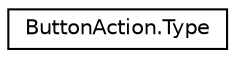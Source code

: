 digraph "Graphical Class Hierarchy"
{
 // LATEX_PDF_SIZE
  edge [fontname="Helvetica",fontsize="10",labelfontname="Helvetica",labelfontsize="10"];
  node [fontname="Helvetica",fontsize="10",shape=record];
  rankdir="LR";
  Node0 [label="ButtonAction.Type",height=0.2,width=0.4,color="black", fillcolor="white", style="filled",URL="$enumButtonAction_1_1Type.html",tooltip=" "];
}
